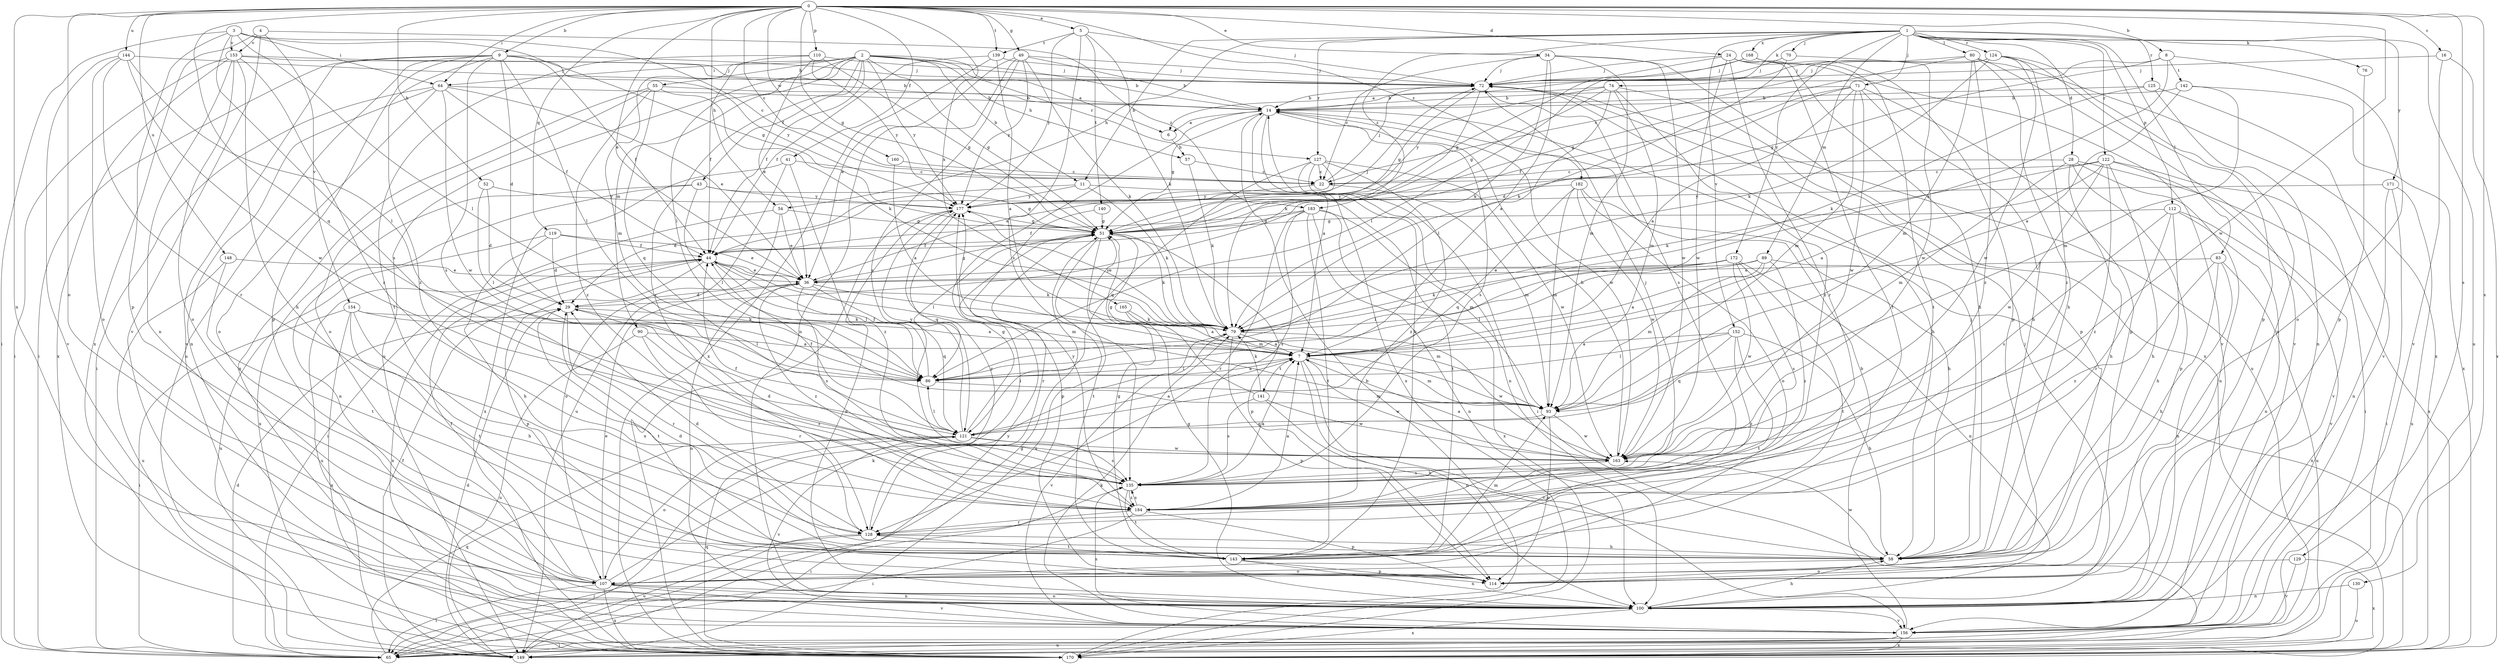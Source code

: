 strict digraph  {
0;
1;
2;
3;
4;
5;
6;
7;
8;
9;
11;
14;
16;
22;
24;
28;
29;
34;
36;
41;
43;
44;
49;
51;
52;
54;
55;
57;
58;
64;
65;
70;
71;
72;
74;
76;
79;
80;
83;
86;
89;
90;
93;
100;
107;
110;
112;
114;
119;
121;
122;
124;
125;
127;
128;
129;
130;
135;
139;
140;
141;
142;
143;
144;
148;
149;
152;
153;
154;
156;
160;
163;
165;
168;
170;
171;
172;
177;
182;
183;
184;
0 -> 5  [label=a];
0 -> 8  [label=b];
0 -> 9  [label=b];
0 -> 16  [label=c];
0 -> 22  [label=c];
0 -> 24  [label=d];
0 -> 34  [label=e];
0 -> 36  [label=e];
0 -> 41  [label=f];
0 -> 49  [label=g];
0 -> 51  [label=g];
0 -> 52  [label=h];
0 -> 54  [label=h];
0 -> 64  [label=i];
0 -> 100  [label=n];
0 -> 107  [label=o];
0 -> 110  [label=p];
0 -> 119  [label=q];
0 -> 121  [label=q];
0 -> 129  [label=s];
0 -> 130  [label=s];
0 -> 139  [label=t];
0 -> 144  [label=u];
0 -> 148  [label=u];
0 -> 160  [label=w];
0 -> 163  [label=w];
0 -> 165  [label=x];
0 -> 182  [label=z];
1 -> 11  [label=b];
1 -> 28  [label=d];
1 -> 54  [label=h];
1 -> 70  [label=j];
1 -> 71  [label=j];
1 -> 74  [label=k];
1 -> 76  [label=k];
1 -> 80  [label=l];
1 -> 83  [label=l];
1 -> 89  [label=m];
1 -> 112  [label=p];
1 -> 122  [label=r];
1 -> 124  [label=r];
1 -> 125  [label=r];
1 -> 127  [label=r];
1 -> 149  [label=u];
1 -> 152  [label=v];
1 -> 168  [label=x];
1 -> 171  [label=y];
1 -> 172  [label=y];
1 -> 183  [label=z];
2 -> 6  [label=a];
2 -> 11  [label=b];
2 -> 14  [label=b];
2 -> 43  [label=f];
2 -> 44  [label=f];
2 -> 51  [label=g];
2 -> 55  [label=h];
2 -> 57  [label=h];
2 -> 64  [label=i];
2 -> 86  [label=l];
2 -> 90  [label=m];
2 -> 93  [label=m];
2 -> 127  [label=r];
2 -> 128  [label=r];
2 -> 149  [label=u];
2 -> 177  [label=y];
3 -> 22  [label=c];
3 -> 51  [label=g];
3 -> 64  [label=i];
3 -> 65  [label=i];
3 -> 86  [label=l];
3 -> 114  [label=p];
3 -> 135  [label=s];
3 -> 153  [label=v];
4 -> 153  [label=v];
4 -> 154  [label=v];
4 -> 156  [label=v];
4 -> 170  [label=x];
4 -> 183  [label=z];
5 -> 72  [label=j];
5 -> 79  [label=k];
5 -> 135  [label=s];
5 -> 139  [label=t];
5 -> 140  [label=t];
5 -> 177  [label=y];
6 -> 57  [label=h];
7 -> 86  [label=l];
7 -> 93  [label=m];
7 -> 100  [label=n];
7 -> 141  [label=t];
7 -> 156  [label=v];
7 -> 163  [label=w];
8 -> 6  [label=a];
8 -> 51  [label=g];
8 -> 79  [label=k];
8 -> 107  [label=o];
8 -> 142  [label=t];
9 -> 29  [label=d];
9 -> 44  [label=f];
9 -> 65  [label=i];
9 -> 72  [label=j];
9 -> 86  [label=l];
9 -> 114  [label=p];
9 -> 135  [label=s];
9 -> 149  [label=u];
9 -> 156  [label=v];
9 -> 177  [label=y];
9 -> 184  [label=z];
11 -> 29  [label=d];
11 -> 79  [label=k];
11 -> 143  [label=t];
11 -> 177  [label=y];
14 -> 6  [label=a];
14 -> 7  [label=a];
14 -> 51  [label=g];
14 -> 58  [label=h];
14 -> 65  [label=i];
14 -> 135  [label=s];
14 -> 163  [label=w];
14 -> 170  [label=x];
16 -> 72  [label=j];
16 -> 156  [label=v];
16 -> 170  [label=x];
22 -> 72  [label=j];
22 -> 93  [label=m];
22 -> 177  [label=y];
24 -> 51  [label=g];
24 -> 58  [label=h];
24 -> 72  [label=j];
24 -> 128  [label=r];
24 -> 143  [label=t];
24 -> 156  [label=v];
24 -> 163  [label=w];
28 -> 22  [label=c];
28 -> 58  [label=h];
28 -> 93  [label=m];
28 -> 100  [label=n];
28 -> 114  [label=p];
28 -> 170  [label=x];
29 -> 79  [label=k];
29 -> 86  [label=l];
29 -> 128  [label=r];
29 -> 143  [label=t];
34 -> 7  [label=a];
34 -> 22  [label=c];
34 -> 72  [label=j];
34 -> 79  [label=k];
34 -> 93  [label=m];
34 -> 163  [label=w];
34 -> 170  [label=x];
36 -> 29  [label=d];
36 -> 51  [label=g];
36 -> 93  [label=m];
36 -> 100  [label=n];
36 -> 121  [label=q];
36 -> 135  [label=s];
36 -> 184  [label=z];
41 -> 22  [label=c];
41 -> 149  [label=u];
41 -> 170  [label=x];
41 -> 184  [label=z];
43 -> 51  [label=g];
43 -> 86  [label=l];
43 -> 100  [label=n];
43 -> 170  [label=x];
43 -> 177  [label=y];
44 -> 36  [label=e];
44 -> 72  [label=j];
44 -> 79  [label=k];
44 -> 86  [label=l];
44 -> 93  [label=m];
44 -> 114  [label=p];
44 -> 149  [label=u];
44 -> 170  [label=x];
49 -> 14  [label=b];
49 -> 36  [label=e];
49 -> 72  [label=j];
49 -> 79  [label=k];
49 -> 100  [label=n];
49 -> 135  [label=s];
49 -> 177  [label=y];
51 -> 44  [label=f];
51 -> 79  [label=k];
51 -> 86  [label=l];
51 -> 114  [label=p];
51 -> 128  [label=r];
51 -> 143  [label=t];
51 -> 149  [label=u];
52 -> 29  [label=d];
52 -> 86  [label=l];
52 -> 177  [label=y];
54 -> 36  [label=e];
54 -> 51  [label=g];
54 -> 65  [label=i];
54 -> 107  [label=o];
55 -> 14  [label=b];
55 -> 79  [label=k];
55 -> 107  [label=o];
55 -> 121  [label=q];
55 -> 170  [label=x];
55 -> 184  [label=z];
57 -> 22  [label=c];
57 -> 79  [label=k];
58 -> 29  [label=d];
58 -> 72  [label=j];
58 -> 107  [label=o];
58 -> 163  [label=w];
64 -> 14  [label=b];
64 -> 36  [label=e];
64 -> 44  [label=f];
64 -> 65  [label=i];
64 -> 100  [label=n];
64 -> 107  [label=o];
64 -> 163  [label=w];
65 -> 29  [label=d];
65 -> 51  [label=g];
65 -> 121  [label=q];
70 -> 72  [label=j];
70 -> 79  [label=k];
70 -> 163  [label=w];
71 -> 7  [label=a];
71 -> 14  [label=b];
71 -> 29  [label=d];
71 -> 44  [label=f];
71 -> 58  [label=h];
71 -> 93  [label=m];
71 -> 114  [label=p];
71 -> 163  [label=w];
72 -> 14  [label=b];
72 -> 51  [label=g];
72 -> 79  [label=k];
72 -> 135  [label=s];
72 -> 149  [label=u];
74 -> 14  [label=b];
74 -> 51  [label=g];
74 -> 86  [label=l];
74 -> 93  [label=m];
74 -> 114  [label=p];
74 -> 177  [label=y];
74 -> 184  [label=z];
76 -> 114  [label=p];
79 -> 7  [label=a];
79 -> 114  [label=p];
79 -> 156  [label=v];
79 -> 163  [label=w];
79 -> 177  [label=y];
80 -> 51  [label=g];
80 -> 58  [label=h];
80 -> 72  [label=j];
80 -> 93  [label=m];
80 -> 156  [label=v];
80 -> 170  [label=x];
80 -> 184  [label=z];
83 -> 36  [label=e];
83 -> 58  [label=h];
83 -> 100  [label=n];
83 -> 149  [label=u];
83 -> 184  [label=z];
86 -> 7  [label=a];
86 -> 44  [label=f];
86 -> 93  [label=m];
89 -> 7  [label=a];
89 -> 36  [label=e];
89 -> 86  [label=l];
89 -> 93  [label=m];
89 -> 170  [label=x];
89 -> 184  [label=z];
90 -> 7  [label=a];
90 -> 128  [label=r];
90 -> 149  [label=u];
90 -> 184  [label=z];
93 -> 114  [label=p];
93 -> 121  [label=q];
93 -> 163  [label=w];
100 -> 51  [label=g];
100 -> 58  [label=h];
100 -> 72  [label=j];
100 -> 107  [label=o];
100 -> 156  [label=v];
100 -> 170  [label=x];
107 -> 36  [label=e];
107 -> 44  [label=f];
107 -> 65  [label=i];
107 -> 79  [label=k];
107 -> 100  [label=n];
107 -> 156  [label=v];
107 -> 170  [label=x];
110 -> 36  [label=e];
110 -> 44  [label=f];
110 -> 51  [label=g];
110 -> 72  [label=j];
110 -> 143  [label=t];
110 -> 177  [label=y];
112 -> 51  [label=g];
112 -> 58  [label=h];
112 -> 100  [label=n];
112 -> 128  [label=r];
112 -> 135  [label=s];
112 -> 156  [label=v];
119 -> 29  [label=d];
119 -> 36  [label=e];
119 -> 44  [label=f];
119 -> 58  [label=h];
119 -> 149  [label=u];
121 -> 7  [label=a];
121 -> 44  [label=f];
121 -> 51  [label=g];
121 -> 86  [label=l];
121 -> 107  [label=o];
121 -> 135  [label=s];
121 -> 156  [label=v];
121 -> 163  [label=w];
121 -> 177  [label=y];
122 -> 7  [label=a];
122 -> 22  [label=c];
122 -> 58  [label=h];
122 -> 65  [label=i];
122 -> 79  [label=k];
122 -> 156  [label=v];
122 -> 163  [label=w];
122 -> 184  [label=z];
124 -> 22  [label=c];
124 -> 72  [label=j];
124 -> 79  [label=k];
124 -> 100  [label=n];
124 -> 114  [label=p];
124 -> 163  [label=w];
124 -> 184  [label=z];
125 -> 14  [label=b];
125 -> 79  [label=k];
125 -> 100  [label=n];
125 -> 156  [label=v];
127 -> 22  [label=c];
127 -> 36  [label=e];
127 -> 65  [label=i];
127 -> 100  [label=n];
127 -> 121  [label=q];
127 -> 163  [label=w];
127 -> 184  [label=z];
128 -> 29  [label=d];
128 -> 58  [label=h];
128 -> 65  [label=i];
128 -> 143  [label=t];
128 -> 149  [label=u];
128 -> 177  [label=y];
129 -> 107  [label=o];
129 -> 156  [label=v];
129 -> 170  [label=x];
130 -> 100  [label=n];
130 -> 149  [label=u];
135 -> 7  [label=a];
135 -> 29  [label=d];
135 -> 44  [label=f];
135 -> 65  [label=i];
135 -> 72  [label=j];
135 -> 143  [label=t];
135 -> 184  [label=z];
139 -> 7  [label=a];
139 -> 44  [label=f];
139 -> 72  [label=j];
139 -> 170  [label=x];
140 -> 51  [label=g];
140 -> 114  [label=p];
141 -> 51  [label=g];
141 -> 58  [label=h];
141 -> 79  [label=k];
141 -> 135  [label=s];
141 -> 163  [label=w];
142 -> 7  [label=a];
142 -> 14  [label=b];
142 -> 93  [label=m];
142 -> 170  [label=x];
143 -> 14  [label=b];
143 -> 51  [label=g];
143 -> 93  [label=m];
143 -> 100  [label=n];
143 -> 114  [label=p];
144 -> 72  [label=j];
144 -> 86  [label=l];
144 -> 107  [label=o];
144 -> 128  [label=r];
144 -> 156  [label=v];
144 -> 163  [label=w];
148 -> 36  [label=e];
148 -> 143  [label=t];
148 -> 149  [label=u];
149 -> 29  [label=d];
149 -> 44  [label=f];
149 -> 177  [label=y];
152 -> 7  [label=a];
152 -> 58  [label=h];
152 -> 86  [label=l];
152 -> 121  [label=q];
152 -> 143  [label=t];
152 -> 184  [label=z];
153 -> 14  [label=b];
153 -> 58  [label=h];
153 -> 65  [label=i];
153 -> 72  [label=j];
153 -> 100  [label=n];
153 -> 107  [label=o];
153 -> 170  [label=x];
153 -> 184  [label=z];
154 -> 7  [label=a];
154 -> 58  [label=h];
154 -> 65  [label=i];
154 -> 79  [label=k];
154 -> 143  [label=t];
154 -> 170  [label=x];
156 -> 14  [label=b];
156 -> 65  [label=i];
156 -> 79  [label=k];
156 -> 135  [label=s];
156 -> 149  [label=u];
156 -> 170  [label=x];
160 -> 7  [label=a];
160 -> 22  [label=c];
163 -> 7  [label=a];
163 -> 14  [label=b];
163 -> 135  [label=s];
165 -> 7  [label=a];
165 -> 79  [label=k];
165 -> 93  [label=m];
168 -> 72  [label=j];
168 -> 86  [label=l];
168 -> 114  [label=p];
168 -> 143  [label=t];
170 -> 14  [label=b];
170 -> 121  [label=q];
171 -> 65  [label=i];
171 -> 100  [label=n];
171 -> 149  [label=u];
171 -> 177  [label=y];
172 -> 36  [label=e];
172 -> 79  [label=k];
172 -> 86  [label=l];
172 -> 100  [label=n];
172 -> 135  [label=s];
172 -> 143  [label=t];
172 -> 163  [label=w];
177 -> 51  [label=g];
177 -> 100  [label=n];
177 -> 121  [label=q];
177 -> 170  [label=x];
182 -> 58  [label=h];
182 -> 93  [label=m];
182 -> 107  [label=o];
182 -> 121  [label=q];
182 -> 163  [label=w];
182 -> 177  [label=y];
183 -> 44  [label=f];
183 -> 51  [label=g];
183 -> 93  [label=m];
183 -> 100  [label=n];
183 -> 128  [label=r];
183 -> 135  [label=s];
183 -> 143  [label=t];
183 -> 170  [label=x];
184 -> 7  [label=a];
184 -> 65  [label=i];
184 -> 114  [label=p];
184 -> 128  [label=r];
184 -> 135  [label=s];
184 -> 177  [label=y];
}
